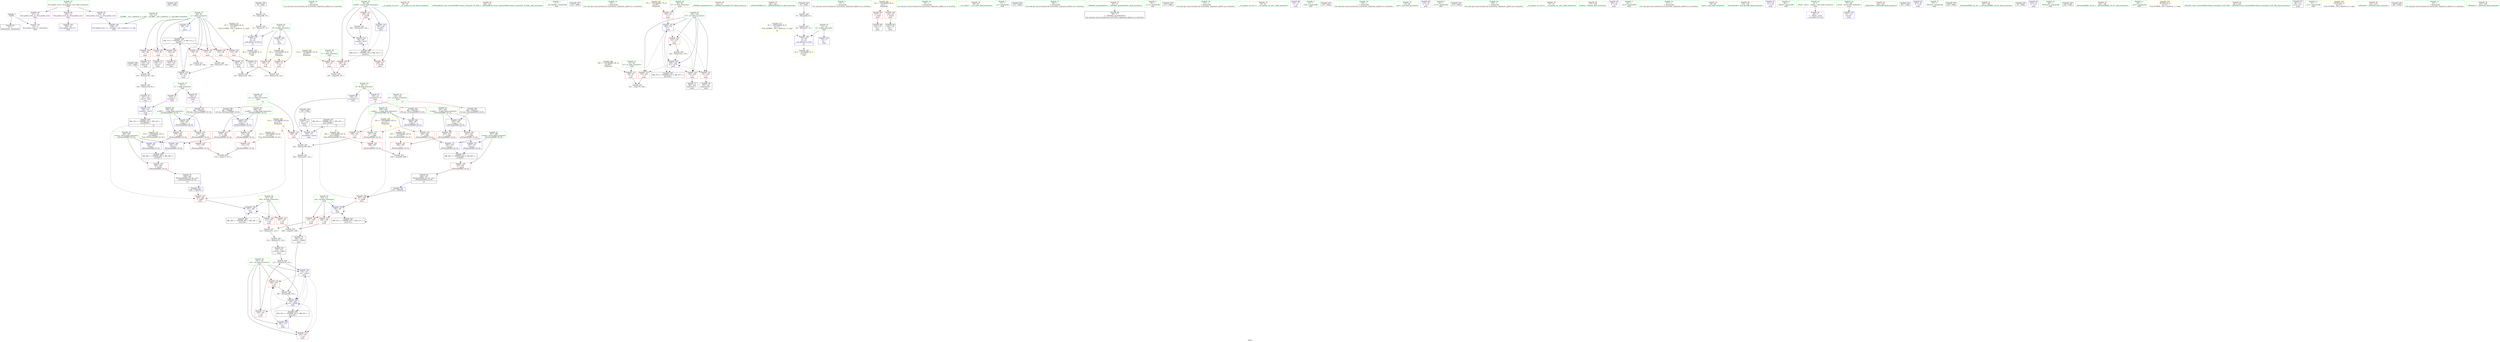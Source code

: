 digraph "SVFG" {
	label="SVFG";

	Node0x557c11e537b0 [shape=record,color=grey,label="{NodeID: 0\nNullPtr}"];
	Node0x557c11e537b0 -> Node0x557c11e62bf0[style=solid];
	Node0x557c11e537b0 -> Node0x557c11e68050[style=solid];
	Node0x557c11e8e270 [shape=record,color=black,label="{NodeID: 346\n230 = PHI()\n}"];
	Node0x557c11e60d20 [shape=record,color=red,label="{NodeID: 97\n130\<--15\n\<--B\nmain\n}"];
	Node0x557c11e60d20 -> Node0x557c11e6d7f0[style=solid];
	Node0x557c11e5ec30 [shape=record,color=green,label="{NodeID: 14\n64\<--1\n\<--dummyObj\nCan only get source location for instruction, argument, global var or function.}"];
	Node0x557c11e8f200 [shape=record,color=black,label="{NodeID: 360\n286 = PHI(101, )\n1st arg _ZSt3minIiERKT_S2_S2_ }"];
	Node0x557c11e8f200 -> Node0x557c11e69260[style=solid];
	Node0x557c11e61880 [shape=record,color=red,label="{NodeID: 111\n245\<--93\n\<--caseID\nmain\n}"];
	Node0x557c11e61880 -> Node0x557c11e6e6f0[style=solid];
	Node0x557c11e5fa30 [shape=record,color=green,label="{NodeID: 28\n38\<--39\n__cxx_global_var_init\<--__cxx_global_var_init_field_insensitive\n}"];
	Node0x557c11e66db0 [shape=record,color=red,label="{NodeID: 125\n208\<--109\n\<--rig\nmain\n}"];
	Node0x557c11e66db0 -> Node0x557c11e6f770[style=solid];
	Node0x557c11e60710 [shape=record,color=green,label="{NodeID: 42\n99\<--100\ny1\<--y1_field_insensitive\nmain\n|{|<s1>14}}"];
	Node0x557c11e60710 -> Node0x557c11e61af0[style=solid];
	Node0x557c11e60710:s1 -> Node0x557c11e8ef80[style=solid,color=red];
	Node0x557c11e67910 [shape=record,color=red,label="{NodeID: 139\n295\<--291\n\<--__b.addr\n_ZSt3minIiERKT_S2_S2_\n}"];
	Node0x557c11e67910 -> Node0x557c11e67ab0[style=solid];
	Node0x557c11e62410 [shape=record,color=green,label="{NodeID: 56\n240\<--241\n_ZSt4endlIcSt11char_traitsIcEERSt13basic_ostreamIT_T0_ES6_\<--_ZSt4endlIcSt11char_traitsIcEERSt13basic_ostreamIT_T0_ES6__field_insensitive\n}"];
	Node0x557c11e6daf0 [shape=record,color=grey,label="{NodeID: 236\n149 = Binary(146, 148, )\n}"];
	Node0x557c11e68560 [shape=record,color=blue,label="{NodeID: 153\n154\<--151\narrayidx8\<--conv6\nmain\n}"];
	Node0x557c11e68560 -> Node0x557c11e7b080[style=dashed];
	Node0x557c11e63060 [shape=record,color=black,label="{NodeID: 70\n132\<--131\nconv\<--\nmain\n}"];
	Node0x557c11e63060 -> Node0x557c11e6d7f0[style=solid];
	Node0x557c11e6eff0 [shape=record,color=grey,label="{NodeID: 250\n81 = Binary(79, 70, )\n}"];
	Node0x557c11e6eff0 -> Node0x557c11e68220[style=solid];
	Node0x557c11e690c0 [shape=record,color=blue,label="{NodeID: 167\n262\<--279\nretval\<--\n_ZSt3maxIiERKT_S2_S2_\n}"];
	Node0x557c11e690c0 -> Node0x557c11e78880[style=dashed];
	Node0x557c11e63bc0 [shape=record,color=purple,label="{NodeID: 84\n144\<--8\narrayidx\<--L\nmain\n}"];
	Node0x557c11e63bc0 -> Node0x557c11e68490[style=solid];
	Node0x557c11e5d790 [shape=record,color=green,label="{NodeID: 1\n7\<--1\n__dso_handle\<--dummyObj\nGlob }"];
	Node0x557c11e8e3e0 [shape=record,color=black,label="{NodeID: 347\n234 = PHI()\n}"];
	Node0x557c11e60df0 [shape=record,color=red,label="{NodeID: 98\n146\<--15\n\<--B\nmain\n}"];
	Node0x557c11e60df0 -> Node0x557c11e6daf0[style=solid];
	Node0x557c11e5ed30 [shape=record,color=green,label="{NodeID: 15\n68\<--1\n\<--dummyObj\nCan only get source location for instruction, argument, global var or function.}"];
	Node0x557c11e61950 [shape=record,color=red,label="{NodeID: 112\n176\<--95\n\<--x1\nmain\n}"];
	Node0x557c11e61950 -> Node0x557c11e688a0[style=solid];
	Node0x557c11e5fb30 [shape=record,color=green,label="{NodeID: 29\n42\<--43\n_ZNSt8ios_base4InitC1Ev\<--_ZNSt8ios_base4InitC1Ev_field_insensitive\n}"];
	Node0x557c11e66e80 [shape=record,color=red,label="{NodeID: 126\n211\<--109\n\<--rig\nmain\n}"];
	Node0x557c11e66e80 -> Node0x557c11e6eb70[style=solid];
	Node0x557c11e607e0 [shape=record,color=green,label="{NodeID: 43\n101\<--102\ny2\<--y2_field_insensitive\nmain\n|{|<s1>15}}"];
	Node0x557c11e607e0 -> Node0x557c11e665d0[style=solid];
	Node0x557c11e607e0:s1 -> Node0x557c11e8f200[style=solid,color=red];
	Node0x557c11e679e0 [shape=record,color=red,label="{NodeID: 140\n301\<--291\n\<--__b.addr\n_ZSt3minIiERKT_S2_S2_\n}"];
	Node0x557c11e679e0 -> Node0x557c11e69330[style=solid];
	Node0x557c11e62510 [shape=record,color=green,label="{NodeID: 57\n242\<--243\n_ZNSolsEPFRSoS_E\<--_ZNSolsEPFRSoS_E_field_insensitive\n}"];
	Node0x557c11e6dc70 [shape=record,color=grey,label="{NodeID: 237\n69 = Binary(67, 70, )\n}"];
	Node0x557c11e6dc70 -> Node0x557c11e68150[style=solid];
	Node0x557c11e68630 [shape=record,color=blue,label="{NodeID: 154\n89\<--158\ni\<--inc\nmain\n}"];
	Node0x557c11e68630 -> Node0x557c11e7a680[style=dashed];
	Node0x557c11e63130 [shape=record,color=black,label="{NodeID: 71\n138\<--137\nconv2\<--\nmain\n}"];
	Node0x557c11e63130 -> Node0x557c11e6e3f0[style=solid];
	Node0x557c11e6f170 [shape=record,color=grey,label="{NodeID: 251\n127 = cmp(126, 128, )\n}"];
	Node0x557c11e69190 [shape=record,color=blue,label="{NodeID: 168\n289\<--285\n__a.addr\<--__a\n_ZSt3minIiERKT_S2_S2_\n}"];
	Node0x557c11e69190 -> Node0x557c11e67770[style=dashed];
	Node0x557c11e69190 -> Node0x557c11e67840[style=dashed];
	Node0x557c11e63c90 [shape=record,color=purple,label="{NodeID: 85\n185\<--8\narrayidx22\<--L\nmain\n|{<s0>14}}"];
	Node0x557c11e63c90:s0 -> Node0x557c11e8ede0[style=solid,color=red];
	Node0x557c11e5dad0 [shape=record,color=green,label="{NodeID: 2\n13\<--1\n\<--dummyObj\nCan only get source location for instruction, argument, global var or function.}"];
	Node0x557c11e8e4b0 [shape=record,color=black,label="{NodeID: 348\n134 = PHI()\n}"];
	Node0x557c11e8e4b0 -> Node0x557c11e6e3f0[style=solid];
	Node0x557c11e60ec0 [shape=record,color=red,label="{NodeID: 99\n113\<--21\n\<--stdin\nmain\n}"];
	Node0x557c11e60ec0 -> Node0x557c11e62ec0[style=solid];
	Node0x557c11e5ee30 [shape=record,color=green,label="{NodeID: 16\n70\<--1\n\<--dummyObj\nCan only get source location for instruction, argument, global var or function.}"];
	Node0x557c11e7cb40 [shape=record,color=yellow,style=double,label="{NodeID: 279\n33V_1 = ENCHI(MR_33V_0)\npts\{90000 \}\nFun[_ZSt3maxIiERKT_S2_S2_]}"];
	Node0x557c11e7cb40 -> Node0x557c11e67500[style=dashed];
	Node0x557c11e61a20 [shape=record,color=red,label="{NodeID: 113\n180\<--97\n\<--x2\nmain\n}"];
	Node0x557c11e61a20 -> Node0x557c11e6f470[style=solid];
	Node0x557c11e5fc30 [shape=record,color=green,label="{NodeID: 30\n48\<--49\n__cxa_atexit\<--__cxa_atexit_field_insensitive\n}"];
	Node0x557c11e66f50 [shape=record,color=red,label="{NodeID: 127\n189\<--186\n\<--call23\nmain\n}"];
	Node0x557c11e66f50 -> Node0x557c11e68970[style=solid];
	Node0x557c11e608b0 [shape=record,color=green,label="{NodeID: 44\n103\<--104\ncnt\<--cnt_field_insensitive\nmain\n}"];
	Node0x557c11e608b0 -> Node0x557c11e66660[style=solid];
	Node0x557c11e608b0 -> Node0x557c11e66730[style=solid];
	Node0x557c11e608b0 -> Node0x557c11e66800[style=solid];
	Node0x557c11e608b0 -> Node0x557c11e687d0[style=solid];
	Node0x557c11e608b0 -> Node0x557c11e68b10[style=solid];
	Node0x557c11e608b0 -> Node0x557c11e68be0[style=solid];
	Node0x557c11e67ab0 [shape=record,color=red,label="{NodeID: 141\n296\<--295\n\<--\n_ZSt3minIiERKT_S2_S2_\n}"];
	Node0x557c11e67ab0 -> Node0x557c11e6f2f0[style=solid];
	Node0x557c11e62610 [shape=record,color=green,label="{NodeID: 58\n262\<--263\nretval\<--retval_field_insensitive\n_ZSt3maxIiERKT_S2_S2_\n}"];
	Node0x557c11e62610 -> Node0x557c11e670f0[style=solid];
	Node0x557c11e62610 -> Node0x557c11e68ff0[style=solid];
	Node0x557c11e62610 -> Node0x557c11e690c0[style=solid];
	Node0x557c11e6ddf0 [shape=record,color=grey,label="{NodeID: 238\n201 = Binary(199, 200, )\n}"];
	Node0x557c11e6ddf0 -> Node0x557c11e6e270[style=solid];
	Node0x557c11e68700 [shape=record,color=blue,label="{NodeID: 155\n93\<--124\ncaseID\<--\nmain\n}"];
	Node0x557c11e68700 -> Node0x557c11e76f80[style=dashed];
	Node0x557c11e63200 [shape=record,color=black,label="{NodeID: 72\n141\<--140\nconv3\<--add\nmain\n}"];
	Node0x557c11e63200 -> Node0x557c11e68490[style=solid];
	Node0x557c11e6f2f0 [shape=record,color=grey,label="{NodeID: 252\n299 = cmp(296, 298, )\n}"];
	Node0x557c11e69260 [shape=record,color=blue,label="{NodeID: 169\n291\<--286\n__b.addr\<--__b\n_ZSt3minIiERKT_S2_S2_\n}"];
	Node0x557c11e69260 -> Node0x557c11e67910[style=dashed];
	Node0x557c11e69260 -> Node0x557c11e679e0[style=dashed];
	Node0x557c11e63d60 [shape=record,color=purple,label="{NodeID: 86\n154\<--10\narrayidx8\<--R\nmain\n}"];
	Node0x557c11e63d60 -> Node0x557c11e68560[style=solid];
	Node0x557c11e5db90 [shape=record,color=green,label="{NodeID: 3\n17\<--1\n.str\<--dummyObj\nGlob }"];
	Node0x557c11e8e5b0 [shape=record,color=black,label="{NodeID: 349\n172 = PHI()\n}"];
	Node0x557c11e60f90 [shape=record,color=red,label="{NodeID: 100\n119\<--26\n\<--stdout\nmain\n}"];
	Node0x557c11e60f90 -> Node0x557c11e62f90[style=solid];
	Node0x557c11e5ef30 [shape=record,color=green,label="{NodeID: 17\n80\<--1\n\<--dummyObj\nCan only get source location for instruction, argument, global var or function.}"];
	Node0x557c11e61af0 [shape=record,color=red,label="{NodeID: 114\n200\<--99\n\<--y1\nmain\n}"];
	Node0x557c11e61af0 -> Node0x557c11e6ddf0[style=solid];
	Node0x557c11e5fd30 [shape=record,color=green,label="{NodeID: 31\n47\<--53\n_ZNSt8ios_base4InitD1Ev\<--_ZNSt8ios_base4InitD1Ev_field_insensitive\n}"];
	Node0x557c11e5fd30 -> Node0x557c11e62cf0[style=solid];
	Node0x557c11e67020 [shape=record,color=red,label="{NodeID: 128\n197\<--194\n\<--call26\nmain\n}"];
	Node0x557c11e67020 -> Node0x557c11e68a40[style=solid];
	Node0x557c11e60980 [shape=record,color=green,label="{NodeID: 45\n105\<--106\ni17\<--i17_field_insensitive\nmain\n}"];
	Node0x557c11e60980 -> Node0x557c11e668d0[style=solid];
	Node0x557c11e60980 -> Node0x557c11e669a0[style=solid];
	Node0x557c11e60980 -> Node0x557c11e66a70[style=solid];
	Node0x557c11e60980 -> Node0x557c11e66b40[style=solid];
	Node0x557c11e60980 -> Node0x557c11e688a0[style=solid];
	Node0x557c11e60980 -> Node0x557c11e68cb0[style=solid];
	Node0x557c11e67b80 [shape=record,color=red,label="{NodeID: 142\n298\<--297\n\<--\n_ZSt3minIiERKT_S2_S2_\n}"];
	Node0x557c11e67b80 -> Node0x557c11e6f2f0[style=solid];
	Node0x557c11e626e0 [shape=record,color=green,label="{NodeID: 59\n264\<--265\n__a.addr\<--__a.addr_field_insensitive\n_ZSt3maxIiERKT_S2_S2_\n}"];
	Node0x557c11e626e0 -> Node0x557c11e671c0[style=solid];
	Node0x557c11e626e0 -> Node0x557c11e67290[style=solid];
	Node0x557c11e626e0 -> Node0x557c11e68e50[style=solid];
	Node0x557c11e6df70 [shape=record,color=grey,label="{NodeID: 239\n222 = Binary(221, 124, )\n}"];
	Node0x557c11e6df70 -> Node0x557c11e68cb0[style=solid];
	Node0x557c11e687d0 [shape=record,color=blue,label="{NodeID: 156\n103\<--171\ncnt\<--\nmain\n}"];
	Node0x557c11e687d0 -> Node0x557c11e66660[style=dashed];
	Node0x557c11e687d0 -> Node0x557c11e66800[style=dashed];
	Node0x557c11e687d0 -> Node0x557c11e68b10[style=dashed];
	Node0x557c11e687d0 -> Node0x557c11e77480[style=dashed];
	Node0x557c11e632d0 [shape=record,color=black,label="{NodeID: 73\n143\<--142\nidxprom\<--\nmain\n}"];
	Node0x557c11e6f470 [shape=record,color=grey,label="{NodeID: 253\n181 = cmp(179, 180, )\n}"];
	Node0x557c11e69330 [shape=record,color=blue,label="{NodeID: 170\n287\<--301\nretval\<--\n_ZSt3minIiERKT_S2_S2_\n}"];
	Node0x557c11e69330 -> Node0x557c11e7b580[style=dashed];
	Node0x557c11e63e30 [shape=record,color=purple,label="{NodeID: 87\n193\<--10\narrayidx25\<--R\nmain\n|{<s0>15}}"];
	Node0x557c11e63e30:s0 -> Node0x557c11e8f0c0[style=solid,color=red];
	Node0x557c11e5dc50 [shape=record,color=green,label="{NodeID: 4\n19\<--1\n.str.3\<--dummyObj\nGlob }"];
	Node0x557c11e8e6b0 [shape=record,color=black,label="{NodeID: 350\n173 = PHI()\n}"];
	Node0x557c11e61060 [shape=record,color=red,label="{NodeID: 101\n126\<--89\n\<--i\nmain\n}"];
	Node0x557c11e61060 -> Node0x557c11e6f170[style=solid];
	Node0x557c11e5f030 [shape=record,color=green,label="{NodeID: 18\n112\<--1\n\<--dummyObj\nCan only get source location for instruction, argument, global var or function.}"];
	Node0x557c11e7d540 [shape=record,color=yellow,style=double,label="{NodeID: 281\n6V_1 = ENCHI(MR_6V_0)\npts\{1 \}\nFun[main]}"];
	Node0x557c11e7d540 -> Node0x557c11e60ec0[style=dashed];
	Node0x557c11e7d540 -> Node0x557c11e60f90[style=dashed];
	Node0x557c11e665d0 [shape=record,color=red,label="{NodeID: 115\n199\<--101\n\<--y2\nmain\n}"];
	Node0x557c11e665d0 -> Node0x557c11e6ddf0[style=solid];
	Node0x557c11e5fe30 [shape=record,color=green,label="{NodeID: 32\n60\<--61\n__cxx_global_var_init.1\<--__cxx_global_var_init.1_field_insensitive\n}"];
	Node0x557c11e670f0 [shape=record,color=red,label="{NodeID: 129\n282\<--262\n\<--retval\n_ZSt3maxIiERKT_S2_S2_\n}"];
	Node0x557c11e670f0 -> Node0x557c11e63950[style=solid];
	Node0x557c11e60a50 [shape=record,color=green,label="{NodeID: 46\n107\<--108\nlef\<--lef_field_insensitive\nmain\n}"];
	Node0x557c11e60a50 -> Node0x557c11e66c10[style=solid];
	Node0x557c11e60a50 -> Node0x557c11e66ce0[style=solid];
	Node0x557c11e60a50 -> Node0x557c11e68970[style=solid];
	Node0x557c11e67c50 [shape=record,color=blue,label="{NodeID: 143\n12\<--13\nA\<--\nGlob }"];
	Node0x557c11e627b0 [shape=record,color=green,label="{NodeID: 60\n266\<--267\n__b.addr\<--__b.addr_field_insensitive\n_ZSt3maxIiERKT_S2_S2_\n}"];
	Node0x557c11e627b0 -> Node0x557c11e67360[style=solid];
	Node0x557c11e627b0 -> Node0x557c11e67430[style=solid];
	Node0x557c11e627b0 -> Node0x557c11e68f20[style=solid];
	Node0x557c11e6e0f0 [shape=record,color=grey,label="{NodeID: 240\n217 = Binary(216, 215, )\n}"];
	Node0x557c11e6e0f0 -> Node0x557c11e68be0[style=solid];
	Node0x557c11e688a0 [shape=record,color=blue,label="{NodeID: 157\n105\<--176\ni17\<--\nmain\n}"];
	Node0x557c11e688a0 -> Node0x557c11e668d0[style=dashed];
	Node0x557c11e688a0 -> Node0x557c11e669a0[style=dashed];
	Node0x557c11e688a0 -> Node0x557c11e66a70[style=dashed];
	Node0x557c11e688a0 -> Node0x557c11e66b40[style=dashed];
	Node0x557c11e688a0 -> Node0x557c11e68cb0[style=dashed];
	Node0x557c11e688a0 -> Node0x557c11e77980[style=dashed];
	Node0x557c11e633a0 [shape=record,color=black,label="{NodeID: 74\n148\<--147\nconv4\<--\nmain\n}"];
	Node0x557c11e633a0 -> Node0x557c11e6daf0[style=solid];
	Node0x557c11e6f5f0 [shape=record,color=grey,label="{NodeID: 254\n168 = cmp(166, 167, )\n}"];
	Node0x557c11e69400 [shape=record,color=blue,label="{NodeID: 171\n287\<--304\nretval\<--\n_ZSt3minIiERKT_S2_S2_\n}"];
	Node0x557c11e69400 -> Node0x557c11e7b580[style=dashed];
	Node0x557c11e63f00 [shape=record,color=purple,label="{NodeID: 88\n114\<--17\n\<--.str\nmain\n}"];
	Node0x557c11e5e4c0 [shape=record,color=green,label="{NodeID: 5\n21\<--1\nstdin\<--dummyObj\nGlob }"];
	Node0x557c11e8e7b0 [shape=record,color=black,label="{NodeID: 351\n174 = PHI()\n}"];
	Node0x557c11e7a680 [shape=record,color=black,label="{NodeID: 268\nMR_11V_3 = PHI(MR_11V_4, MR_11V_2, )\npts\{90 \}\n}"];
	Node0x557c11e7a680 -> Node0x557c11e61060[style=dashed];
	Node0x557c11e7a680 -> Node0x557c11e61130[style=dashed];
	Node0x557c11e7a680 -> Node0x557c11e61200[style=dashed];
	Node0x557c11e7a680 -> Node0x557c11e612d0[style=dashed];
	Node0x557c11e7a680 -> Node0x557c11e613a0[style=dashed];
	Node0x557c11e7a680 -> Node0x557c11e61470[style=dashed];
	Node0x557c11e7a680 -> Node0x557c11e61540[style=dashed];
	Node0x557c11e7a680 -> Node0x557c11e68630[style=dashed];
	Node0x557c11e61130 [shape=record,color=red,label="{NodeID: 102\n131\<--89\n\<--i\nmain\n}"];
	Node0x557c11e61130 -> Node0x557c11e63060[style=solid];
	Node0x557c11e5f130 [shape=record,color=green,label="{NodeID: 19\n124\<--1\n\<--dummyObj\nCan only get source location for instruction, argument, global var or function.}"];
	Node0x557c11e7d650 [shape=record,color=yellow,style=double,label="{NodeID: 282\n4V_1 = ENCHI(MR_4V_0)\npts\{16 \}\nFun[main]}"];
	Node0x557c11e7d650 -> Node0x557c11e60d20[style=dashed];
	Node0x557c11e7d650 -> Node0x557c11e60df0[style=dashed];
	Node0x557c11e66660 [shape=record,color=red,label="{NodeID: 116\n204\<--103\n\<--cnt\nmain\n}"];
	Node0x557c11e66660 -> Node0x557c11e6ecf0[style=solid];
	Node0x557c11e5ff30 [shape=record,color=green,label="{NodeID: 33\n65\<--66\nsqrt\<--sqrt_field_insensitive\n}"];
	Node0x557c11e671c0 [shape=record,color=red,label="{NodeID: 130\n270\<--264\n\<--__a.addr\n_ZSt3maxIiERKT_S2_S2_\n}"];
	Node0x557c11e671c0 -> Node0x557c11e67500[style=solid];
	Node0x557c11e60b20 [shape=record,color=green,label="{NodeID: 47\n109\<--110\nrig\<--rig_field_insensitive\nmain\n}"];
	Node0x557c11e60b20 -> Node0x557c11e66db0[style=solid];
	Node0x557c11e60b20 -> Node0x557c11e66e80[style=solid];
	Node0x557c11e60b20 -> Node0x557c11e68a40[style=solid];
	Node0x557c11e67d50 [shape=record,color=blue,label="{NodeID: 144\n15\<--13\nB\<--\nGlob }"];
	Node0x557c11e67d50 -> Node0x557c11e7d650[style=dashed];
	Node0x557c11e62880 [shape=record,color=green,label="{NodeID: 61\n287\<--288\nretval\<--retval_field_insensitive\n_ZSt3minIiERKT_S2_S2_\n}"];
	Node0x557c11e62880 -> Node0x557c11e676a0[style=solid];
	Node0x557c11e62880 -> Node0x557c11e69330[style=solid];
	Node0x557c11e62880 -> Node0x557c11e69400[style=solid];
	Node0x557c11e6e270 [shape=record,color=grey,label="{NodeID: 241\n202 = Binary(201, 124, )\n}"];
	Node0x557c11e6e270 -> Node0x557c11e637b0[style=solid];
	Node0x557c11e68970 [shape=record,color=blue,label="{NodeID: 158\n107\<--189\nlef\<--\nmain\n}"];
	Node0x557c11e68970 -> Node0x557c11e66c10[style=dashed];
	Node0x557c11e68970 -> Node0x557c11e66ce0[style=dashed];
	Node0x557c11e68970 -> Node0x557c11e68970[style=dashed];
	Node0x557c11e68970 -> Node0x557c11e77e80[style=dashed];
	Node0x557c11e63470 [shape=record,color=black,label="{NodeID: 75\n151\<--150\nconv6\<--\nmain\n}"];
	Node0x557c11e63470 -> Node0x557c11e68560[style=solid];
	Node0x557c11e814b0 [shape=record,color=yellow,style=double,label="{NodeID: 338\n2V_2 = CSCHI(MR_2V_1)\npts\{14 \}\nCS[]}"];
	Node0x557c11e6f770 [shape=record,color=grey,label="{NodeID: 255\n209 = cmp(207, 208, )\n}"];
	Node0x557c11e63fd0 [shape=record,color=purple,label="{NodeID: 89\n115\<--19\n\<--.str.3\nmain\n}"];
	Node0x557c11e5e550 [shape=record,color=green,label="{NodeID: 6\n22\<--1\n.str.4\<--dummyObj\nGlob }"];
	Node0x557c11e8e8b0 [shape=record,color=black,label="{NodeID: 352\n175 = PHI()\n}"];
	Node0x557c11e7ab80 [shape=record,color=black,label="{NodeID: 269\nMR_33V_2 = PHI(MR_33V_3, MR_33V_1, )\npts\{90000 \}\n|{|<s2>14}}"];
	Node0x557c11e7ab80 -> Node0x557c11e66f50[style=dashed];
	Node0x557c11e7ab80 -> Node0x557c11e68490[style=dashed];
	Node0x557c11e7ab80:s2 -> Node0x557c11e7cb40[style=dashed,color=red];
	Node0x557c11e61200 [shape=record,color=red,label="{NodeID: 103\n137\<--89\n\<--i\nmain\n}"];
	Node0x557c11e61200 -> Node0x557c11e63130[style=solid];
	Node0x557c11e5f230 [shape=record,color=green,label="{NodeID: 20\n128\<--1\n\<--dummyObj\nCan only get source location for instruction, argument, global var or function.}"];
	Node0x557c11e66730 [shape=record,color=red,label="{NodeID: 117\n216\<--103\n\<--cnt\nmain\n}"];
	Node0x557c11e66730 -> Node0x557c11e6e0f0[style=solid];
	Node0x557c11e60030 [shape=record,color=green,label="{NodeID: 34\n75\<--76\n__cxx_global_var_init.2\<--__cxx_global_var_init.2_field_insensitive\n}"];
	Node0x557c11e7e370 [shape=record,color=yellow,style=double,label="{NodeID: 297\n23V_1 = ENCHI(MR_23V_0)\npts\{102 \}\nFun[_ZSt3minIiERKT_S2_S2_]}"];
	Node0x557c11e7e370 -> Node0x557c11e67ab0[style=dashed];
	Node0x557c11e67290 [shape=record,color=red,label="{NodeID: 131\n279\<--264\n\<--__a.addr\n_ZSt3maxIiERKT_S2_S2_\n}"];
	Node0x557c11e67290 -> Node0x557c11e690c0[style=solid];
	Node0x557c11e61c10 [shape=record,color=green,label="{NodeID: 48\n117\<--118\nfreopen\<--freopen_field_insensitive\n}"];
	Node0x557c11e67e50 [shape=record,color=blue,label="{NodeID: 145\n329\<--34\nllvm.global_ctors_0\<--\nGlob }"];
	Node0x557c11e62950 [shape=record,color=green,label="{NodeID: 62\n289\<--290\n__a.addr\<--__a.addr_field_insensitive\n_ZSt3minIiERKT_S2_S2_\n}"];
	Node0x557c11e62950 -> Node0x557c11e67770[style=solid];
	Node0x557c11e62950 -> Node0x557c11e67840[style=solid];
	Node0x557c11e62950 -> Node0x557c11e69190[style=solid];
	Node0x557c11e6e3f0 [shape=record,color=grey,label="{NodeID: 242\n139 = Binary(134, 138, )\n}"];
	Node0x557c11e6e3f0 -> Node0x557c11e6e570[style=solid];
	Node0x557c11e68a40 [shape=record,color=blue,label="{NodeID: 159\n109\<--197\nrig\<--\nmain\n}"];
	Node0x557c11e68a40 -> Node0x557c11e66db0[style=dashed];
	Node0x557c11e68a40 -> Node0x557c11e66e80[style=dashed];
	Node0x557c11e68a40 -> Node0x557c11e68a40[style=dashed];
	Node0x557c11e68a40 -> Node0x557c11e78380[style=dashed];
	Node0x557c11e63540 [shape=record,color=black,label="{NodeID: 76\n153\<--152\nidxprom7\<--\nmain\n}"];
	Node0x557c11e81610 [shape=record,color=yellow,style=double,label="{NodeID: 339\n4V_2 = CSCHI(MR_4V_1)\npts\{16 \}\nCS[]}"];
	Node0x557c11e6f8f0 [shape=record,color=grey,label="{NodeID: 256\n274 = cmp(271, 273, )\n}"];
	Node0x557c11e640a0 [shape=record,color=purple,label="{NodeID: 90\n120\<--22\n\<--.str.4\nmain\n}"];
	Node0x557c11e5e5e0 [shape=record,color=green,label="{NodeID: 7\n24\<--1\n.str.5\<--dummyObj\nGlob }"];
	Node0x557c11e8e980 [shape=record,color=black,label="{NodeID: 353\n186 = PHI(259, )\n}"];
	Node0x557c11e8e980 -> Node0x557c11e66f50[style=solid];
	Node0x557c11e7b080 [shape=record,color=black,label="{NodeID: 270\nMR_35V_2 = PHI(MR_35V_3, MR_35V_1, )\npts\{110000 \}\n|{|<s2>15}}"];
	Node0x557c11e7b080 -> Node0x557c11e67020[style=dashed];
	Node0x557c11e7b080 -> Node0x557c11e68560[style=dashed];
	Node0x557c11e7b080:s2 -> Node0x557c11e7e720[style=dashed,color=red];
	Node0x557c11e612d0 [shape=record,color=red,label="{NodeID: 104\n142\<--89\n\<--i\nmain\n}"];
	Node0x557c11e612d0 -> Node0x557c11e632d0[style=solid];
	Node0x557c11e5f330 [shape=record,color=green,label="{NodeID: 21\n171\<--1\n\<--dummyObj\nCan only get source location for instruction, argument, global var or function.}"];
	Node0x557c11e66800 [shape=record,color=red,label="{NodeID: 118\n235\<--103\n\<--cnt\nmain\n}"];
	Node0x557c11e60130 [shape=record,color=green,label="{NodeID: 35\n84\<--85\nmain\<--main_field_insensitive\n}"];
	Node0x557c11e67360 [shape=record,color=red,label="{NodeID: 132\n272\<--266\n\<--__b.addr\n_ZSt3maxIiERKT_S2_S2_\n}"];
	Node0x557c11e67360 -> Node0x557c11e675d0[style=solid];
	Node0x557c11e61d10 [shape=record,color=green,label="{NodeID: 49\n135\<--136\nllvm.floor.f64\<--llvm.floor.f64_field_insensitive\n}"];
	Node0x557c11e67f50 [shape=record,color=blue,label="{NodeID: 146\n330\<--35\nllvm.global_ctors_1\<--_GLOBAL__sub_I_cgy4ever_2_1.cpp\nGlob }"];
	Node0x557c11e62a20 [shape=record,color=green,label="{NodeID: 63\n291\<--292\n__b.addr\<--__b.addr_field_insensitive\n_ZSt3minIiERKT_S2_S2_\n}"];
	Node0x557c11e62a20 -> Node0x557c11e67910[style=solid];
	Node0x557c11e62a20 -> Node0x557c11e679e0[style=solid];
	Node0x557c11e62a20 -> Node0x557c11e69260[style=solid];
	Node0x557c11e6e570 [shape=record,color=grey,label="{NodeID: 243\n140 = Binary(139, 80, )\n}"];
	Node0x557c11e6e570 -> Node0x557c11e63200[style=solid];
	Node0x557c11e68b10 [shape=record,color=blue,label="{NodeID: 160\n103\<--205\ncnt\<--add30\nmain\n}"];
	Node0x557c11e68b10 -> Node0x557c11e66660[style=dashed];
	Node0x557c11e68b10 -> Node0x557c11e66730[style=dashed];
	Node0x557c11e68b10 -> Node0x557c11e66800[style=dashed];
	Node0x557c11e68b10 -> Node0x557c11e68b10[style=dashed];
	Node0x557c11e68b10 -> Node0x557c11e68be0[style=dashed];
	Node0x557c11e68b10 -> Node0x557c11e77480[style=dashed];
	Node0x557c11e63610 [shape=record,color=black,label="{NodeID: 77\n184\<--183\nidxprom21\<--\nmain\n}"];
	Node0x557c11b74e40 [shape=record,color=black,label="{NodeID: 340\n150 = PHI()\n}"];
	Node0x557c11b74e40 -> Node0x557c11e63470[style=solid];
	Node0x557c11e76f80 [shape=record,color=black,label="{NodeID: 257\nMR_15V_3 = PHI(MR_15V_4, MR_15V_2, )\npts\{94 \}\n}"];
	Node0x557c11e76f80 -> Node0x557c11e616e0[style=dashed];
	Node0x557c11e76f80 -> Node0x557c11e617b0[style=dashed];
	Node0x557c11e76f80 -> Node0x557c11e61880[style=dashed];
	Node0x557c11e76f80 -> Node0x557c11e68d80[style=dashed];
	Node0x557c11e64170 [shape=record,color=purple,label="{NodeID: 91\n121\<--24\n\<--.str.5\nmain\n}"];
	Node0x557c11e5e670 [shape=record,color=green,label="{NodeID: 8\n26\<--1\nstdout\<--dummyObj\nGlob }"];
	Node0x557c11e8eb40 [shape=record,color=black,label="{NodeID: 354\n194 = PHI(284, )\n}"];
	Node0x557c11e8eb40 -> Node0x557c11e67020[style=solid];
	Node0x557c11e7b580 [shape=record,color=black,label="{NodeID: 271\nMR_46V_3 = PHI(MR_46V_4, MR_46V_2, )\npts\{288 \}\n}"];
	Node0x557c11e7b580 -> Node0x557c11e676a0[style=dashed];
	Node0x557c11e613a0 [shape=record,color=red,label="{NodeID: 105\n147\<--89\n\<--i\nmain\n}"];
	Node0x557c11e613a0 -> Node0x557c11e633a0[style=solid];
	Node0x557c11e5f430 [shape=record,color=green,label="{NodeID: 22\n4\<--6\n_ZStL8__ioinit\<--_ZStL8__ioinit_field_insensitive\nGlob }"];
	Node0x557c11e5f430 -> Node0x557c11e63af0[style=solid];
	Node0x557c11e7d8f0 [shape=record,color=yellow,style=double,label="{NodeID: 285\n13V_1 = ENCHI(MR_13V_0)\npts\{92 \}\nFun[main]}"];
	Node0x557c11e7d8f0 -> Node0x557c11e61610[style=dashed];
	Node0x557c11e668d0 [shape=record,color=red,label="{NodeID: 119\n179\<--105\n\<--i17\nmain\n}"];
	Node0x557c11e668d0 -> Node0x557c11e6f470[style=solid];
	Node0x557c11e60230 [shape=record,color=green,label="{NodeID: 36\n87\<--88\nretval\<--retval_field_insensitive\nmain\n}"];
	Node0x557c11e60230 -> Node0x557c11e682f0[style=solid];
	Node0x557c11e67430 [shape=record,color=red,label="{NodeID: 133\n276\<--266\n\<--__b.addr\n_ZSt3maxIiERKT_S2_S2_\n}"];
	Node0x557c11e67430 -> Node0x557c11e68ff0[style=solid];
	Node0x557c11e61e10 [shape=record,color=green,label="{NodeID: 50\n162\<--163\n_ZNSirsERi\<--_ZNSirsERi_field_insensitive\n}"];
	Node0x557c11e68050 [shape=record,color=blue, style = dotted,label="{NodeID: 147\n331\<--3\nllvm.global_ctors_2\<--dummyVal\nGlob }"];
	Node0x557c11e62af0 [shape=record,color=green,label="{NodeID: 64\n35\<--323\n_GLOBAL__sub_I_cgy4ever_2_1.cpp\<--_GLOBAL__sub_I_cgy4ever_2_1.cpp_field_insensitive\n}"];
	Node0x557c11e62af0 -> Node0x557c11e67f50[style=solid];
	Node0x557c11e6e6f0 [shape=record,color=grey,label="{NodeID: 244\n246 = Binary(245, 124, )\n}"];
	Node0x557c11e6e6f0 -> Node0x557c11e68d80[style=solid];
	Node0x557c11e68be0 [shape=record,color=blue,label="{NodeID: 161\n103\<--217\ncnt\<--sub35\nmain\n}"];
	Node0x557c11e68be0 -> Node0x557c11e66660[style=dashed];
	Node0x557c11e68be0 -> Node0x557c11e66800[style=dashed];
	Node0x557c11e68be0 -> Node0x557c11e68b10[style=dashed];
	Node0x557c11e68be0 -> Node0x557c11e77480[style=dashed];
	Node0x557c11e636e0 [shape=record,color=black,label="{NodeID: 78\n192\<--191\nidxprom24\<--\nmain\n}"];
	Node0x557c11e8d9b0 [shape=record,color=black,label="{NodeID: 341\n161 = PHI()\n}"];
	Node0x557c11e77480 [shape=record,color=black,label="{NodeID: 258\nMR_25V_2 = PHI(MR_25V_4, MR_25V_1, )\npts\{104 \}\n}"];
	Node0x557c11e77480 -> Node0x557c11e687d0[style=dashed];
	Node0x557c11e64240 [shape=record,color=purple,label="{NodeID: 92\n225\<--29\n\<--.str.6\nmain\n}"];
	Node0x557c11e5e730 [shape=record,color=green,label="{NodeID: 9\n27\<--1\n_ZSt3cin\<--dummyObj\nGlob }"];
	Node0x557c11e8ec40 [shape=record,color=black,label="{NodeID: 355\n236 = PHI()\n}"];
	Node0x557c11e7ba80 [shape=record,color=yellow,style=double,label="{NodeID: 272\n2V_1 = ENCHI(MR_2V_0)\npts\{14 \}\nFun[_GLOBAL__sub_I_cgy4ever_2_1.cpp]|{<s0>22}}"];
	Node0x557c11e7ba80:s0 -> Node0x557c11e68150[style=dashed,color=red];
	Node0x557c11e61470 [shape=record,color=red,label="{NodeID: 106\n152\<--89\n\<--i\nmain\n}"];
	Node0x557c11e61470 -> Node0x557c11e63540[style=solid];
	Node0x557c11e5f530 [shape=record,color=green,label="{NodeID: 23\n8\<--9\nL\<--L_field_insensitive\nGlob }"];
	Node0x557c11e5f530 -> Node0x557c11e63bc0[style=solid];
	Node0x557c11e5f530 -> Node0x557c11e63c90[style=solid];
	Node0x557c11e669a0 [shape=record,color=red,label="{NodeID: 120\n183\<--105\n\<--i17\nmain\n}"];
	Node0x557c11e669a0 -> Node0x557c11e63610[style=solid];
	Node0x557c11e60300 [shape=record,color=green,label="{NodeID: 37\n89\<--90\ni\<--i_field_insensitive\nmain\n}"];
	Node0x557c11e60300 -> Node0x557c11e61060[style=solid];
	Node0x557c11e60300 -> Node0x557c11e61130[style=solid];
	Node0x557c11e60300 -> Node0x557c11e61200[style=solid];
	Node0x557c11e60300 -> Node0x557c11e612d0[style=solid];
	Node0x557c11e60300 -> Node0x557c11e613a0[style=solid];
	Node0x557c11e60300 -> Node0x557c11e61470[style=solid];
	Node0x557c11e60300 -> Node0x557c11e61540[style=solid];
	Node0x557c11e60300 -> Node0x557c11e683c0[style=solid];
	Node0x557c11e60300 -> Node0x557c11e68630[style=solid];
	Node0x557c11e67500 [shape=record,color=red,label="{NodeID: 134\n271\<--270\n\<--\n_ZSt3maxIiERKT_S2_S2_\n}"];
	Node0x557c11e67500 -> Node0x557c11e6f8f0[style=solid];
	Node0x557c11e61f10 [shape=record,color=green,label="{NodeID: 51\n187\<--188\n_ZSt3maxIiERKT_S2_S2_\<--_ZSt3maxIiERKT_S2_S2__field_insensitive\n}"];
	Node0x557c11e68150 [shape=record,color=blue,label="{NodeID: 148\n12\<--69\nA\<--div\n__cxx_global_var_init.1\n|{<s0>22}}"];
	Node0x557c11e68150:s0 -> Node0x557c11e814b0[style=dashed,color=blue];
	Node0x557c11e62bf0 [shape=record,color=black,label="{NodeID: 65\n2\<--3\ndummyVal\<--dummyVal\n}"];
	Node0x557c11e6e870 [shape=record,color=grey,label="{NodeID: 245\n214 = Binary(213, 124, )\n}"];
	Node0x557c11e6e870 -> Node0x557c11e63880[style=solid];
	Node0x557c11e68cb0 [shape=record,color=blue,label="{NodeID: 162\n105\<--222\ni17\<--inc37\nmain\n}"];
	Node0x557c11e68cb0 -> Node0x557c11e668d0[style=dashed];
	Node0x557c11e68cb0 -> Node0x557c11e669a0[style=dashed];
	Node0x557c11e68cb0 -> Node0x557c11e66a70[style=dashed];
	Node0x557c11e68cb0 -> Node0x557c11e66b40[style=dashed];
	Node0x557c11e68cb0 -> Node0x557c11e68cb0[style=dashed];
	Node0x557c11e68cb0 -> Node0x557c11e77980[style=dashed];
	Node0x557c11e637b0 [shape=record,color=black,label="{NodeID: 79\n203\<--202\nconv29\<--add28\nmain\n}"];
	Node0x557c11e637b0 -> Node0x557c11e6ecf0[style=solid];
	Node0x557c11e8de10 [shape=record,color=black,label="{NodeID: 342\n45 = PHI()\n}"];
	Node0x557c11e77980 [shape=record,color=black,label="{NodeID: 259\nMR_27V_2 = PHI(MR_27V_4, MR_27V_1, )\npts\{106 \}\n}"];
	Node0x557c11e77980 -> Node0x557c11e688a0[style=dashed];
	Node0x557c11e64310 [shape=record,color=purple,label="{NodeID: 93\n233\<--31\n\<--.str.7\nmain\n}"];
	Node0x557c11e5e830 [shape=record,color=green,label="{NodeID: 10\n28\<--1\n_ZSt4cout\<--dummyObj\nGlob }"];
	Node0x557c11e8ed10 [shape=record,color=black,label="{NodeID: 356\n239 = PHI()\n}"];
	Node0x557c11e7c5a0 [shape=record,color=yellow,style=double,label="{NodeID: 273\n4V_1 = ENCHI(MR_4V_0)\npts\{16 \}\nFun[_GLOBAL__sub_I_cgy4ever_2_1.cpp]|{<s0>23}}"];
	Node0x557c11e7c5a0:s0 -> Node0x557c11e68220[style=dashed,color=red];
	Node0x557c11e61540 [shape=record,color=red,label="{NodeID: 107\n157\<--89\n\<--i\nmain\n}"];
	Node0x557c11e61540 -> Node0x557c11e6e9f0[style=solid];
	Node0x557c11e5f630 [shape=record,color=green,label="{NodeID: 24\n10\<--11\nR\<--R_field_insensitive\nGlob }"];
	Node0x557c11e5f630 -> Node0x557c11e63d60[style=solid];
	Node0x557c11e5f630 -> Node0x557c11e63e30[style=solid];
	Node0x557c11e7dab0 [shape=record,color=yellow,style=double,label="{NodeID: 287\n17V_1 = ENCHI(MR_17V_0)\npts\{96 \}\nFun[main]}"];
	Node0x557c11e7dab0 -> Node0x557c11e61950[style=dashed];
	Node0x557c11e66a70 [shape=record,color=red,label="{NodeID: 121\n191\<--105\n\<--i17\nmain\n}"];
	Node0x557c11e66a70 -> Node0x557c11e636e0[style=solid];
	Node0x557c11e603d0 [shape=record,color=green,label="{NodeID: 38\n91\<--92\nT\<--T_field_insensitive\nmain\n}"];
	Node0x557c11e603d0 -> Node0x557c11e61610[style=solid];
	Node0x557c11e7e720 [shape=record,color=yellow,style=double,label="{NodeID: 301\n35V_1 = ENCHI(MR_35V_0)\npts\{110000 \}\nFun[_ZSt3minIiERKT_S2_S2_]}"];
	Node0x557c11e7e720 -> Node0x557c11e67b80[style=dashed];
	Node0x557c11e675d0 [shape=record,color=red,label="{NodeID: 135\n273\<--272\n\<--\n_ZSt3maxIiERKT_S2_S2_\n}"];
	Node0x557c11e675d0 -> Node0x557c11e6f8f0[style=solid];
	Node0x557c11e62010 [shape=record,color=green,label="{NodeID: 52\n195\<--196\n_ZSt3minIiERKT_S2_S2_\<--_ZSt3minIiERKT_S2_S2__field_insensitive\n}"];
	Node0x557c11e68220 [shape=record,color=blue,label="{NodeID: 149\n15\<--81\nB\<--div\n__cxx_global_var_init.2\n|{<s0>23}}"];
	Node0x557c11e68220:s0 -> Node0x557c11e81610[style=dashed,color=blue];
	Node0x557c11e62cf0 [shape=record,color=black,label="{NodeID: 66\n46\<--47\n\<--_ZNSt8ios_base4InitD1Ev\nCan only get source location for instruction, argument, global var or function.}"];
	Node0x557c11e6e9f0 [shape=record,color=grey,label="{NodeID: 246\n158 = Binary(157, 124, )\n}"];
	Node0x557c11e6e9f0 -> Node0x557c11e68630[style=solid];
	Node0x557c11e68d80 [shape=record,color=blue,label="{NodeID: 163\n93\<--246\ncaseID\<--inc45\nmain\n}"];
	Node0x557c11e68d80 -> Node0x557c11e76f80[style=dashed];
	Node0x557c11e63880 [shape=record,color=black,label="{NodeID: 80\n215\<--214\nconv34\<--add33\nmain\n}"];
	Node0x557c11e63880 -> Node0x557c11e6e0f0[style=solid];
	Node0x557c11e8df10 [shape=record,color=black,label="{NodeID: 343\n63 = PHI()\n}"];
	Node0x557c11e8df10 -> Node0x557c11e6ee70[style=solid];
	Node0x557c11e77e80 [shape=record,color=black,label="{NodeID: 260\nMR_29V_2 = PHI(MR_29V_3, MR_29V_1, )\npts\{108 \}\n}"];
	Node0x557c11e77e80 -> Node0x557c11e68970[style=dashed];
	Node0x557c11e77e80 -> Node0x557c11e77e80[style=dashed];
	Node0x557c11e643e0 [shape=record,color=purple,label="{NodeID: 94\n329\<--33\nllvm.global_ctors_0\<--llvm.global_ctors\nGlob }"];
	Node0x557c11e643e0 -> Node0x557c11e67e50[style=solid];
	Node0x557c11e5e930 [shape=record,color=green,label="{NodeID: 11\n29\<--1\n.str.6\<--dummyObj\nGlob }"];
	Node0x557c11e8ede0 [shape=record,color=black,label="{NodeID: 357\n260 = PHI(185, )\n0th arg _ZSt3maxIiERKT_S2_S2_ }"];
	Node0x557c11e8ede0 -> Node0x557c11e68e50[style=solid];
	Node0x557c11e61610 [shape=record,color=red,label="{NodeID: 108\n167\<--91\n\<--T\nmain\n}"];
	Node0x557c11e61610 -> Node0x557c11e6f5f0[style=solid];
	Node0x557c11e5f730 [shape=record,color=green,label="{NodeID: 25\n12\<--14\nA\<--A_field_insensitive\nGlob }"];
	Node0x557c11e5f730 -> Node0x557c11e67c50[style=solid];
	Node0x557c11e5f730 -> Node0x557c11e68150[style=solid];
	Node0x557c11e7db90 [shape=record,color=yellow,style=double,label="{NodeID: 288\n19V_1 = ENCHI(MR_19V_0)\npts\{98 \}\nFun[main]}"];
	Node0x557c11e7db90 -> Node0x557c11e61a20[style=dashed];
	Node0x557c11e66b40 [shape=record,color=red,label="{NodeID: 122\n221\<--105\n\<--i17\nmain\n}"];
	Node0x557c11e66b40 -> Node0x557c11e6df70[style=solid];
	Node0x557c11e604a0 [shape=record,color=green,label="{NodeID: 39\n93\<--94\ncaseID\<--caseID_field_insensitive\nmain\n}"];
	Node0x557c11e604a0 -> Node0x557c11e616e0[style=solid];
	Node0x557c11e604a0 -> Node0x557c11e617b0[style=solid];
	Node0x557c11e604a0 -> Node0x557c11e61880[style=solid];
	Node0x557c11e604a0 -> Node0x557c11e68700[style=solid];
	Node0x557c11e604a0 -> Node0x557c11e68d80[style=solid];
	Node0x557c11e7e800 [shape=record,color=yellow,style=double,label="{NodeID: 302\nRETMU(2V_2)\npts\{14 \}\nFun[_GLOBAL__sub_I_cgy4ever_2_1.cpp]}"];
	Node0x557c11e676a0 [shape=record,color=red,label="{NodeID: 136\n307\<--287\n\<--retval\n_ZSt3minIiERKT_S2_S2_\n}"];
	Node0x557c11e676a0 -> Node0x557c11e63a20[style=solid];
	Node0x557c11e62110 [shape=record,color=green,label="{NodeID: 53\n227\<--228\n_ZStlsISt11char_traitsIcEERSt13basic_ostreamIcT_ES5_PKc\<--_ZStlsISt11char_traitsIcEERSt13basic_ostreamIcT_ES5_PKc_field_insensitive\n}"];
	Node0x557c11e682f0 [shape=record,color=blue,label="{NodeID: 150\n87\<--112\nretval\<--\nmain\n}"];
	Node0x557c11e62df0 [shape=record,color=black,label="{NodeID: 67\n86\<--112\nmain_ret\<--\nmain\n}"];
	Node0x557c11e6eb70 [shape=record,color=grey,label="{NodeID: 247\n213 = Binary(211, 212, )\n}"];
	Node0x557c11e6eb70 -> Node0x557c11e6e870[style=solid];
	Node0x557c11e68e50 [shape=record,color=blue,label="{NodeID: 164\n264\<--260\n__a.addr\<--__a\n_ZSt3maxIiERKT_S2_S2_\n}"];
	Node0x557c11e68e50 -> Node0x557c11e671c0[style=dashed];
	Node0x557c11e68e50 -> Node0x557c11e67290[style=dashed];
	Node0x557c11e63950 [shape=record,color=black,label="{NodeID: 81\n259\<--282\n_ZSt3maxIiERKT_S2_S2__ret\<--\n_ZSt3maxIiERKT_S2_S2_\n|{<s0>14}}"];
	Node0x557c11e63950:s0 -> Node0x557c11e8e980[style=solid,color=blue];
	Node0x557c11e8e070 [shape=record,color=black,label="{NodeID: 344\n78 = PHI()\n}"];
	Node0x557c11e8e070 -> Node0x557c11e6d970[style=solid];
	Node0x557c11e78380 [shape=record,color=black,label="{NodeID: 261\nMR_31V_2 = PHI(MR_31V_3, MR_31V_1, )\npts\{110 \}\n}"];
	Node0x557c11e78380 -> Node0x557c11e68a40[style=dashed];
	Node0x557c11e78380 -> Node0x557c11e78380[style=dashed];
	Node0x557c11e644e0 [shape=record,color=purple,label="{NodeID: 95\n330\<--33\nllvm.global_ctors_1\<--llvm.global_ctors\nGlob }"];
	Node0x557c11e644e0 -> Node0x557c11e67f50[style=solid];
	Node0x557c11e5ea30 [shape=record,color=green,label="{NodeID: 12\n31\<--1\n.str.7\<--dummyObj\nGlob }"];
	Node0x557c11e8ef80 [shape=record,color=black,label="{NodeID: 358\n261 = PHI(99, )\n1st arg _ZSt3maxIiERKT_S2_S2_ }"];
	Node0x557c11e8ef80 -> Node0x557c11e68f20[style=solid];
	Node0x557c11e7c790 [shape=record,color=yellow,style=double,label="{NodeID: 275\n21V_1 = ENCHI(MR_21V_0)\npts\{100 \}\nFun[_ZSt3maxIiERKT_S2_S2_]}"];
	Node0x557c11e7c790 -> Node0x557c11e675d0[style=dashed];
	Node0x557c11e616e0 [shape=record,color=red,label="{NodeID: 109\n166\<--93\n\<--caseID\nmain\n}"];
	Node0x557c11e616e0 -> Node0x557c11e6f5f0[style=solid];
	Node0x557c11e5f830 [shape=record,color=green,label="{NodeID: 26\n15\<--16\nB\<--B_field_insensitive\nGlob }"];
	Node0x557c11e5f830 -> Node0x557c11e60d20[style=solid];
	Node0x557c11e5f830 -> Node0x557c11e60df0[style=solid];
	Node0x557c11e5f830 -> Node0x557c11e67d50[style=solid];
	Node0x557c11e5f830 -> Node0x557c11e68220[style=solid];
	Node0x557c11e7dc70 [shape=record,color=yellow,style=double,label="{NodeID: 289\n21V_1 = ENCHI(MR_21V_0)\npts\{100 \}\nFun[main]|{|<s2>14}}"];
	Node0x557c11e7dc70 -> Node0x557c11e61af0[style=dashed];
	Node0x557c11e7dc70 -> Node0x557c11e66f50[style=dashed];
	Node0x557c11e7dc70:s2 -> Node0x557c11e7c790[style=dashed,color=red];
	Node0x557c11e66c10 [shape=record,color=red,label="{NodeID: 123\n207\<--107\n\<--lef\nmain\n}"];
	Node0x557c11e66c10 -> Node0x557c11e6f770[style=solid];
	Node0x557c11e60570 [shape=record,color=green,label="{NodeID: 40\n95\<--96\nx1\<--x1_field_insensitive\nmain\n}"];
	Node0x557c11e60570 -> Node0x557c11e61950[style=solid];
	Node0x557c11e7f320 [shape=record,color=yellow,style=double,label="{NodeID: 303\nRETMU(4V_2)\npts\{16 \}\nFun[_GLOBAL__sub_I_cgy4ever_2_1.cpp]}"];
	Node0x557c11e67770 [shape=record,color=red,label="{NodeID: 137\n297\<--289\n\<--__a.addr\n_ZSt3minIiERKT_S2_S2_\n}"];
	Node0x557c11e67770 -> Node0x557c11e67b80[style=solid];
	Node0x557c11e62210 [shape=record,color=green,label="{NodeID: 54\n231\<--232\n_ZNSolsEi\<--_ZNSolsEi_field_insensitive\n}"];
	Node0x557c11e6d7f0 [shape=record,color=grey,label="{NodeID: 234\n133 = Binary(130, 132, )\n}"];
	Node0x557c11e683c0 [shape=record,color=blue,label="{NodeID: 151\n89\<--124\ni\<--\nmain\n}"];
	Node0x557c11e683c0 -> Node0x557c11e7a680[style=dashed];
	Node0x557c11e62ec0 [shape=record,color=black,label="{NodeID: 68\n116\<--113\ncall\<--\nmain\n}"];
	Node0x557c11e6ecf0 [shape=record,color=grey,label="{NodeID: 248\n205 = Binary(204, 203, )\n}"];
	Node0x557c11e6ecf0 -> Node0x557c11e68b10[style=solid];
	Node0x557c11e68f20 [shape=record,color=blue,label="{NodeID: 165\n266\<--261\n__b.addr\<--__b\n_ZSt3maxIiERKT_S2_S2_\n}"];
	Node0x557c11e68f20 -> Node0x557c11e67360[style=dashed];
	Node0x557c11e68f20 -> Node0x557c11e67430[style=dashed];
	Node0x557c11e63a20 [shape=record,color=black,label="{NodeID: 82\n284\<--307\n_ZSt3minIiERKT_S2_S2__ret\<--\n_ZSt3minIiERKT_S2_S2_\n|{<s0>15}}"];
	Node0x557c11e63a20:s0 -> Node0x557c11e8eb40[style=solid,color=blue];
	Node0x557c11e8e170 [shape=record,color=black,label="{NodeID: 345\n226 = PHI()\n}"];
	Node0x557c11e78880 [shape=record,color=black,label="{NodeID: 262\nMR_38V_3 = PHI(MR_38V_4, MR_38V_2, )\npts\{263 \}\n}"];
	Node0x557c11e78880 -> Node0x557c11e670f0[style=dashed];
	Node0x557c11e60c20 [shape=record,color=purple,label="{NodeID: 96\n331\<--33\nllvm.global_ctors_2\<--llvm.global_ctors\nGlob }"];
	Node0x557c11e60c20 -> Node0x557c11e68050[style=solid];
	Node0x557c11e5eb30 [shape=record,color=green,label="{NodeID: 13\n34\<--1\n\<--dummyObj\nCan only get source location for instruction, argument, global var or function.}"];
	Node0x557c11e8f0c0 [shape=record,color=black,label="{NodeID: 359\n285 = PHI(193, )\n0th arg _ZSt3minIiERKT_S2_S2_ }"];
	Node0x557c11e8f0c0 -> Node0x557c11e69190[style=solid];
	Node0x557c11e617b0 [shape=record,color=red,label="{NodeID: 110\n229\<--93\n\<--caseID\nmain\n}"];
	Node0x557c11e5f930 [shape=record,color=green,label="{NodeID: 27\n33\<--37\nllvm.global_ctors\<--llvm.global_ctors_field_insensitive\nGlob }"];
	Node0x557c11e5f930 -> Node0x557c11e643e0[style=solid];
	Node0x557c11e5f930 -> Node0x557c11e644e0[style=solid];
	Node0x557c11e5f930 -> Node0x557c11e60c20[style=solid];
	Node0x557c11e7dd50 [shape=record,color=yellow,style=double,label="{NodeID: 290\n23V_1 = ENCHI(MR_23V_0)\npts\{102 \}\nFun[main]|{|<s2>15}}"];
	Node0x557c11e7dd50 -> Node0x557c11e665d0[style=dashed];
	Node0x557c11e7dd50 -> Node0x557c11e67020[style=dashed];
	Node0x557c11e7dd50:s2 -> Node0x557c11e7e370[style=dashed,color=red];
	Node0x557c11e66ce0 [shape=record,color=red,label="{NodeID: 124\n212\<--107\n\<--lef\nmain\n}"];
	Node0x557c11e66ce0 -> Node0x557c11e6eb70[style=solid];
	Node0x557c11e60640 [shape=record,color=green,label="{NodeID: 41\n97\<--98\nx2\<--x2_field_insensitive\nmain\n}"];
	Node0x557c11e60640 -> Node0x557c11e61a20[style=solid];
	Node0x557c11e67840 [shape=record,color=red,label="{NodeID: 138\n304\<--289\n\<--__a.addr\n_ZSt3minIiERKT_S2_S2_\n}"];
	Node0x557c11e67840 -> Node0x557c11e69400[style=solid];
	Node0x557c11e62310 [shape=record,color=green,label="{NodeID: 55\n237\<--238\n_ZNSolsEx\<--_ZNSolsEx_field_insensitive\n}"];
	Node0x557c11e6d970 [shape=record,color=grey,label="{NodeID: 235\n79 = Binary(80, 78, )\n}"];
	Node0x557c11e6d970 -> Node0x557c11e6eff0[style=solid];
	Node0x557c11e68490 [shape=record,color=blue,label="{NodeID: 152\n144\<--141\narrayidx\<--conv3\nmain\n}"];
	Node0x557c11e68490 -> Node0x557c11e7ab80[style=dashed];
	Node0x557c11e62f90 [shape=record,color=black,label="{NodeID: 69\n122\<--119\ncall1\<--\nmain\n}"];
	Node0x557c11e6ee70 [shape=record,color=grey,label="{NodeID: 249\n67 = Binary(68, 63, )\n}"];
	Node0x557c11e6ee70 -> Node0x557c11e6dc70[style=solid];
	Node0x557c11e68ff0 [shape=record,color=blue,label="{NodeID: 166\n262\<--276\nretval\<--\n_ZSt3maxIiERKT_S2_S2_\n}"];
	Node0x557c11e68ff0 -> Node0x557c11e78880[style=dashed];
	Node0x557c11e63af0 [shape=record,color=purple,label="{NodeID: 83\n44\<--4\n\<--_ZStL8__ioinit\n__cxx_global_var_init\n}"];
}
